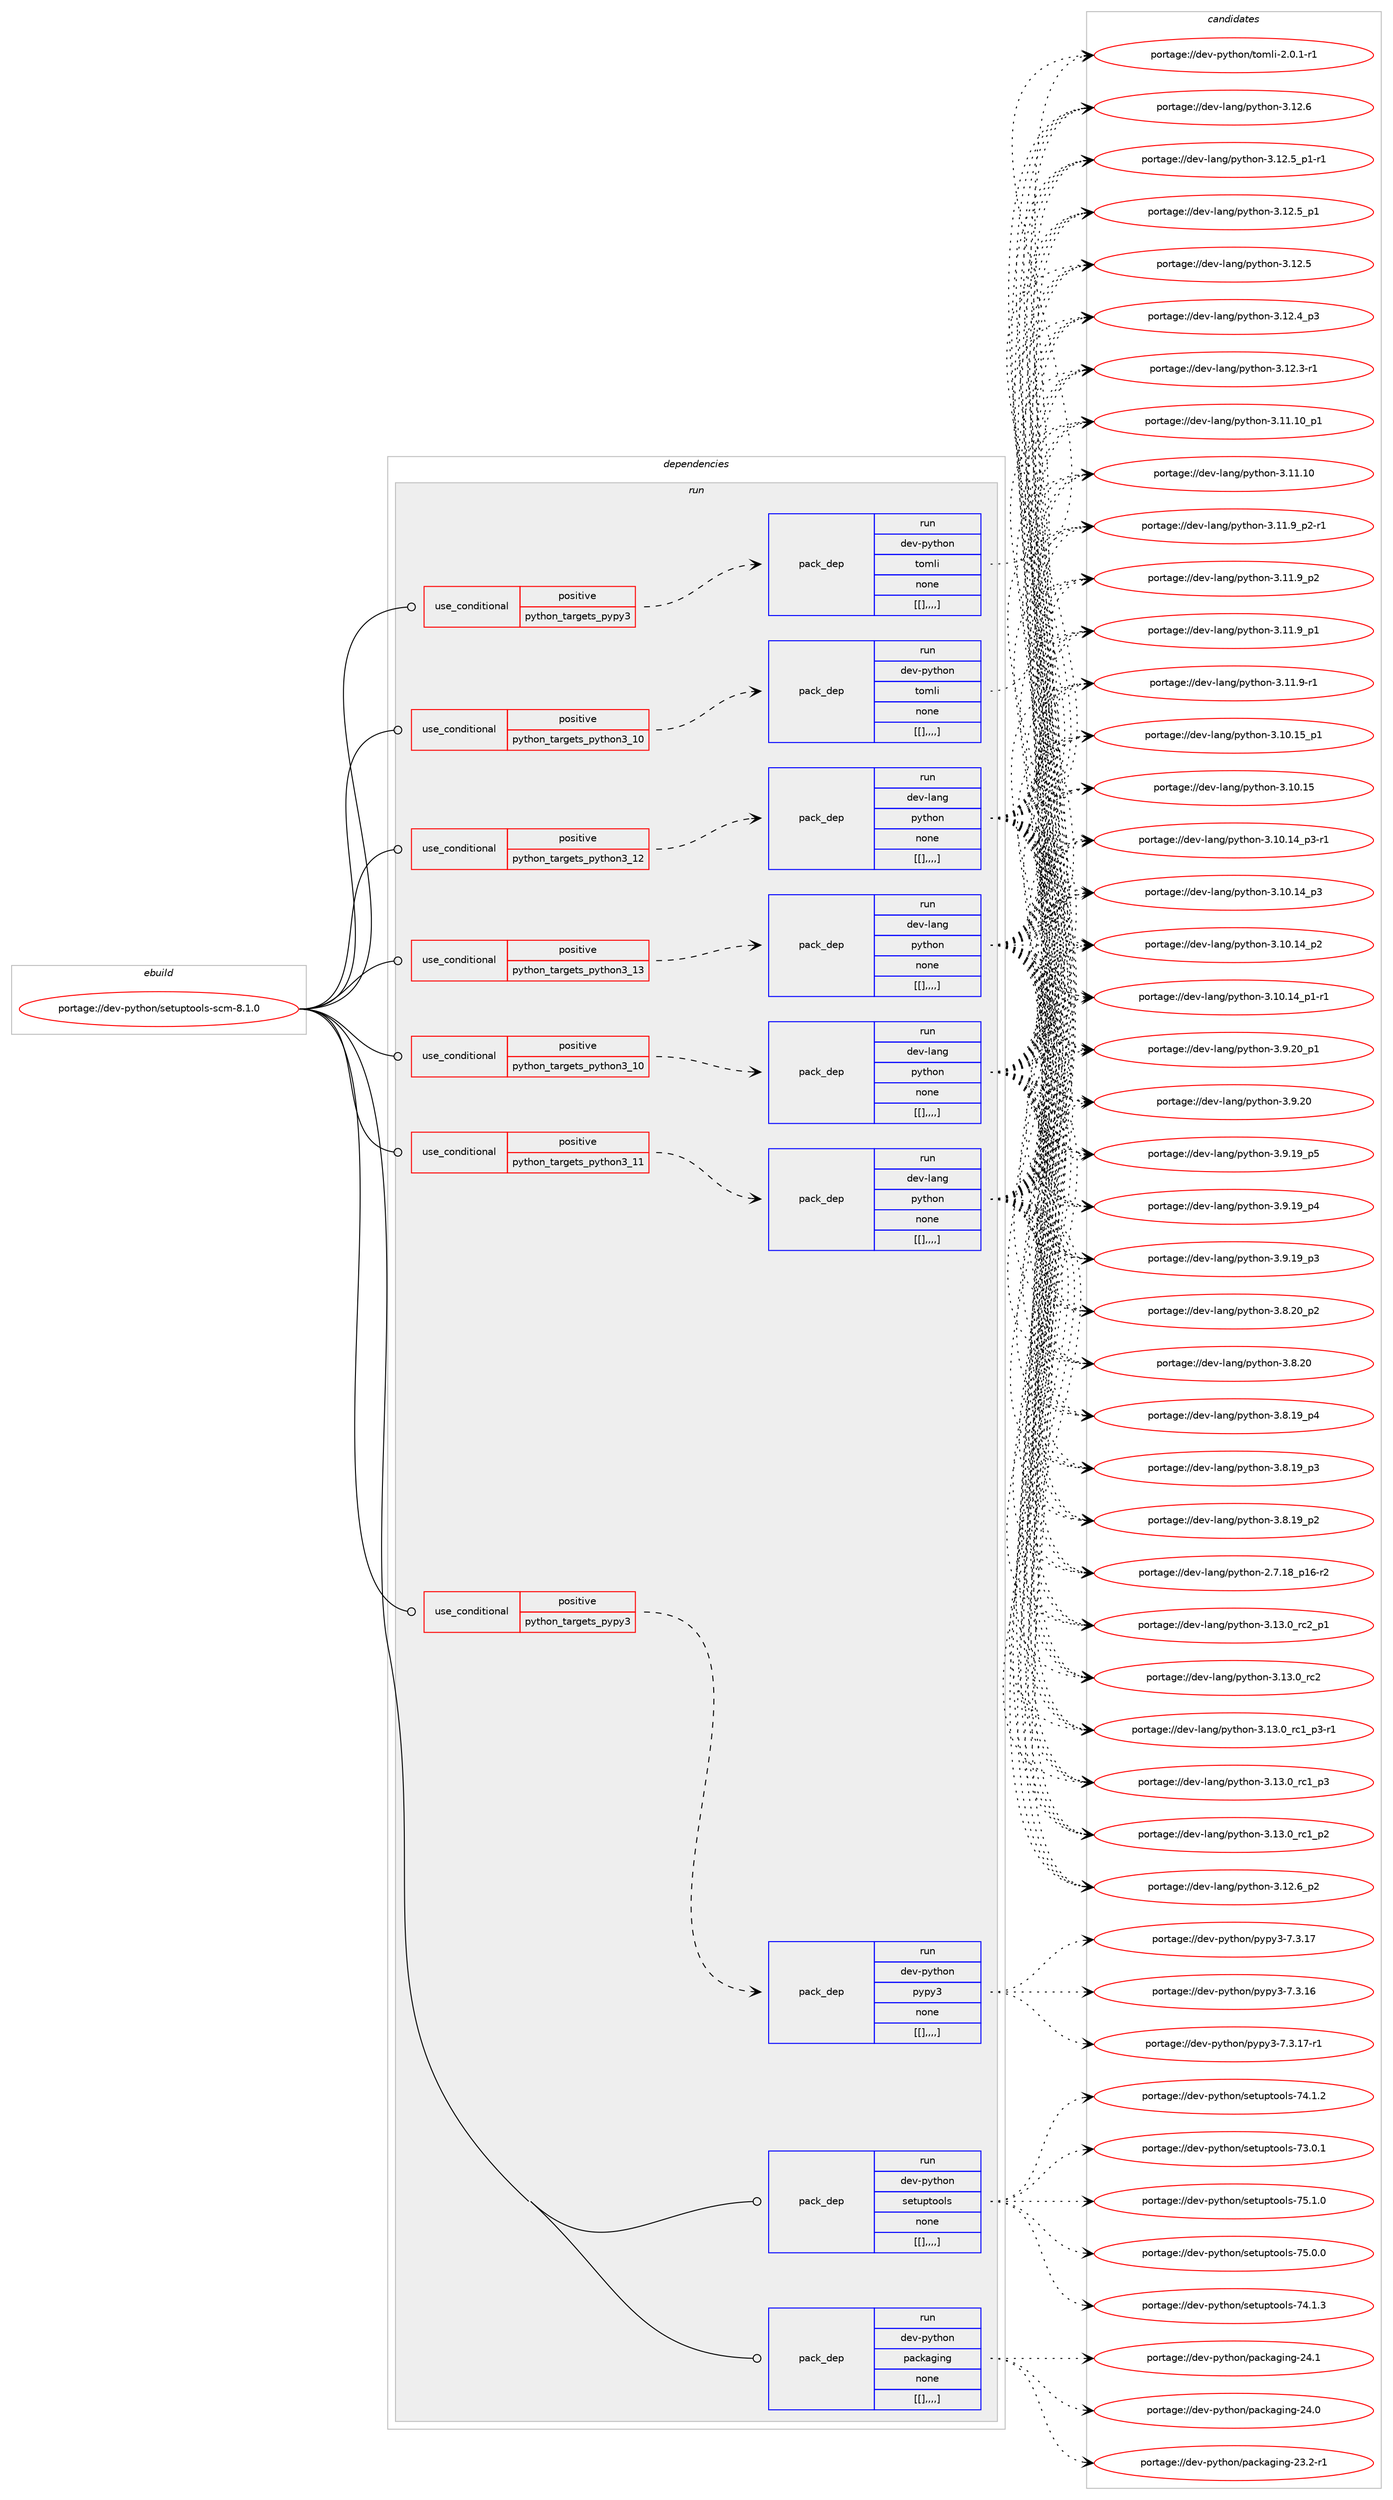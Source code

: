 digraph prolog {

# *************
# Graph options
# *************

newrank=true;
concentrate=true;
compound=true;
graph [rankdir=LR,fontname=Helvetica,fontsize=10,ranksep=1.5];#, ranksep=2.5, nodesep=0.2];
edge  [arrowhead=vee];
node  [fontname=Helvetica,fontsize=10];

# **********
# The ebuild
# **********

subgraph cluster_leftcol {
color=gray;
label=<<i>ebuild</i>>;
id [label="portage://dev-python/setuptools-scm-8.1.0", color=red, width=4, href="../dev-python/setuptools-scm-8.1.0.svg"];
}

# ****************
# The dependencies
# ****************

subgraph cluster_midcol {
color=gray;
label=<<i>dependencies</i>>;
subgraph cluster_compile {
fillcolor="#eeeeee";
style=filled;
label=<<i>compile</i>>;
}
subgraph cluster_compileandrun {
fillcolor="#eeeeee";
style=filled;
label=<<i>compile and run</i>>;
}
subgraph cluster_run {
fillcolor="#eeeeee";
style=filled;
label=<<i>run</i>>;
subgraph cond41170 {
dependency166349 [label=<<TABLE BORDER="0" CELLBORDER="1" CELLSPACING="0" CELLPADDING="4"><TR><TD ROWSPAN="3" CELLPADDING="10">use_conditional</TD></TR><TR><TD>positive</TD></TR><TR><TD>python_targets_pypy3</TD></TR></TABLE>>, shape=none, color=red];
subgraph pack123921 {
dependency166350 [label=<<TABLE BORDER="0" CELLBORDER="1" CELLSPACING="0" CELLPADDING="4" WIDTH="220"><TR><TD ROWSPAN="6" CELLPADDING="30">pack_dep</TD></TR><TR><TD WIDTH="110">run</TD></TR><TR><TD>dev-python</TD></TR><TR><TD>pypy3</TD></TR><TR><TD>none</TD></TR><TR><TD>[[],,,,]</TD></TR></TABLE>>, shape=none, color=blue];
}
dependency166349:e -> dependency166350:w [weight=20,style="dashed",arrowhead="vee"];
}
id:e -> dependency166349:w [weight=20,style="solid",arrowhead="odot"];
subgraph cond41171 {
dependency166351 [label=<<TABLE BORDER="0" CELLBORDER="1" CELLSPACING="0" CELLPADDING="4"><TR><TD ROWSPAN="3" CELLPADDING="10">use_conditional</TD></TR><TR><TD>positive</TD></TR><TR><TD>python_targets_pypy3</TD></TR></TABLE>>, shape=none, color=red];
subgraph pack123922 {
dependency166352 [label=<<TABLE BORDER="0" CELLBORDER="1" CELLSPACING="0" CELLPADDING="4" WIDTH="220"><TR><TD ROWSPAN="6" CELLPADDING="30">pack_dep</TD></TR><TR><TD WIDTH="110">run</TD></TR><TR><TD>dev-python</TD></TR><TR><TD>tomli</TD></TR><TR><TD>none</TD></TR><TR><TD>[[],,,,]</TD></TR></TABLE>>, shape=none, color=blue];
}
dependency166351:e -> dependency166352:w [weight=20,style="dashed",arrowhead="vee"];
}
id:e -> dependency166351:w [weight=20,style="solid",arrowhead="odot"];
subgraph cond41172 {
dependency166353 [label=<<TABLE BORDER="0" CELLBORDER="1" CELLSPACING="0" CELLPADDING="4"><TR><TD ROWSPAN="3" CELLPADDING="10">use_conditional</TD></TR><TR><TD>positive</TD></TR><TR><TD>python_targets_python3_10</TD></TR></TABLE>>, shape=none, color=red];
subgraph pack123923 {
dependency166354 [label=<<TABLE BORDER="0" CELLBORDER="1" CELLSPACING="0" CELLPADDING="4" WIDTH="220"><TR><TD ROWSPAN="6" CELLPADDING="30">pack_dep</TD></TR><TR><TD WIDTH="110">run</TD></TR><TR><TD>dev-lang</TD></TR><TR><TD>python</TD></TR><TR><TD>none</TD></TR><TR><TD>[[],,,,]</TD></TR></TABLE>>, shape=none, color=blue];
}
dependency166353:e -> dependency166354:w [weight=20,style="dashed",arrowhead="vee"];
}
id:e -> dependency166353:w [weight=20,style="solid",arrowhead="odot"];
subgraph cond41173 {
dependency166355 [label=<<TABLE BORDER="0" CELLBORDER="1" CELLSPACING="0" CELLPADDING="4"><TR><TD ROWSPAN="3" CELLPADDING="10">use_conditional</TD></TR><TR><TD>positive</TD></TR><TR><TD>python_targets_python3_10</TD></TR></TABLE>>, shape=none, color=red];
subgraph pack123924 {
dependency166356 [label=<<TABLE BORDER="0" CELLBORDER="1" CELLSPACING="0" CELLPADDING="4" WIDTH="220"><TR><TD ROWSPAN="6" CELLPADDING="30">pack_dep</TD></TR><TR><TD WIDTH="110">run</TD></TR><TR><TD>dev-python</TD></TR><TR><TD>tomli</TD></TR><TR><TD>none</TD></TR><TR><TD>[[],,,,]</TD></TR></TABLE>>, shape=none, color=blue];
}
dependency166355:e -> dependency166356:w [weight=20,style="dashed",arrowhead="vee"];
}
id:e -> dependency166355:w [weight=20,style="solid",arrowhead="odot"];
subgraph cond41174 {
dependency166357 [label=<<TABLE BORDER="0" CELLBORDER="1" CELLSPACING="0" CELLPADDING="4"><TR><TD ROWSPAN="3" CELLPADDING="10">use_conditional</TD></TR><TR><TD>positive</TD></TR><TR><TD>python_targets_python3_11</TD></TR></TABLE>>, shape=none, color=red];
subgraph pack123925 {
dependency166358 [label=<<TABLE BORDER="0" CELLBORDER="1" CELLSPACING="0" CELLPADDING="4" WIDTH="220"><TR><TD ROWSPAN="6" CELLPADDING="30">pack_dep</TD></TR><TR><TD WIDTH="110">run</TD></TR><TR><TD>dev-lang</TD></TR><TR><TD>python</TD></TR><TR><TD>none</TD></TR><TR><TD>[[],,,,]</TD></TR></TABLE>>, shape=none, color=blue];
}
dependency166357:e -> dependency166358:w [weight=20,style="dashed",arrowhead="vee"];
}
id:e -> dependency166357:w [weight=20,style="solid",arrowhead="odot"];
subgraph cond41175 {
dependency166359 [label=<<TABLE BORDER="0" CELLBORDER="1" CELLSPACING="0" CELLPADDING="4"><TR><TD ROWSPAN="3" CELLPADDING="10">use_conditional</TD></TR><TR><TD>positive</TD></TR><TR><TD>python_targets_python3_12</TD></TR></TABLE>>, shape=none, color=red];
subgraph pack123926 {
dependency166360 [label=<<TABLE BORDER="0" CELLBORDER="1" CELLSPACING="0" CELLPADDING="4" WIDTH="220"><TR><TD ROWSPAN="6" CELLPADDING="30">pack_dep</TD></TR><TR><TD WIDTH="110">run</TD></TR><TR><TD>dev-lang</TD></TR><TR><TD>python</TD></TR><TR><TD>none</TD></TR><TR><TD>[[],,,,]</TD></TR></TABLE>>, shape=none, color=blue];
}
dependency166359:e -> dependency166360:w [weight=20,style="dashed",arrowhead="vee"];
}
id:e -> dependency166359:w [weight=20,style="solid",arrowhead="odot"];
subgraph cond41176 {
dependency166361 [label=<<TABLE BORDER="0" CELLBORDER="1" CELLSPACING="0" CELLPADDING="4"><TR><TD ROWSPAN="3" CELLPADDING="10">use_conditional</TD></TR><TR><TD>positive</TD></TR><TR><TD>python_targets_python3_13</TD></TR></TABLE>>, shape=none, color=red];
subgraph pack123927 {
dependency166362 [label=<<TABLE BORDER="0" CELLBORDER="1" CELLSPACING="0" CELLPADDING="4" WIDTH="220"><TR><TD ROWSPAN="6" CELLPADDING="30">pack_dep</TD></TR><TR><TD WIDTH="110">run</TD></TR><TR><TD>dev-lang</TD></TR><TR><TD>python</TD></TR><TR><TD>none</TD></TR><TR><TD>[[],,,,]</TD></TR></TABLE>>, shape=none, color=blue];
}
dependency166361:e -> dependency166362:w [weight=20,style="dashed",arrowhead="vee"];
}
id:e -> dependency166361:w [weight=20,style="solid",arrowhead="odot"];
subgraph pack123928 {
dependency166363 [label=<<TABLE BORDER="0" CELLBORDER="1" CELLSPACING="0" CELLPADDING="4" WIDTH="220"><TR><TD ROWSPAN="6" CELLPADDING="30">pack_dep</TD></TR><TR><TD WIDTH="110">run</TD></TR><TR><TD>dev-python</TD></TR><TR><TD>packaging</TD></TR><TR><TD>none</TD></TR><TR><TD>[[],,,,]</TD></TR></TABLE>>, shape=none, color=blue];
}
id:e -> dependency166363:w [weight=20,style="solid",arrowhead="odot"];
subgraph pack123929 {
dependency166364 [label=<<TABLE BORDER="0" CELLBORDER="1" CELLSPACING="0" CELLPADDING="4" WIDTH="220"><TR><TD ROWSPAN="6" CELLPADDING="30">pack_dep</TD></TR><TR><TD WIDTH="110">run</TD></TR><TR><TD>dev-python</TD></TR><TR><TD>setuptools</TD></TR><TR><TD>none</TD></TR><TR><TD>[[],,,,]</TD></TR></TABLE>>, shape=none, color=blue];
}
id:e -> dependency166364:w [weight=20,style="solid",arrowhead="odot"];
}
}

# **************
# The candidates
# **************

subgraph cluster_choices {
rank=same;
color=gray;
label=<<i>candidates</i>>;

subgraph choice123921 {
color=black;
nodesep=1;
choice100101118451121211161041111104711212111212151455546514649554511449 [label="portage://dev-python/pypy3-7.3.17-r1", color=red, width=4,href="../dev-python/pypy3-7.3.17-r1.svg"];
choice10010111845112121116104111110471121211121215145554651464955 [label="portage://dev-python/pypy3-7.3.17", color=red, width=4,href="../dev-python/pypy3-7.3.17.svg"];
choice10010111845112121116104111110471121211121215145554651464954 [label="portage://dev-python/pypy3-7.3.16", color=red, width=4,href="../dev-python/pypy3-7.3.16.svg"];
dependency166350:e -> choice100101118451121211161041111104711212111212151455546514649554511449:w [style=dotted,weight="100"];
dependency166350:e -> choice10010111845112121116104111110471121211121215145554651464955:w [style=dotted,weight="100"];
dependency166350:e -> choice10010111845112121116104111110471121211121215145554651464954:w [style=dotted,weight="100"];
}
subgraph choice123922 {
color=black;
nodesep=1;
choice10010111845112121116104111110471161111091081054550464846494511449 [label="portage://dev-python/tomli-2.0.1-r1", color=red, width=4,href="../dev-python/tomli-2.0.1-r1.svg"];
dependency166352:e -> choice10010111845112121116104111110471161111091081054550464846494511449:w [style=dotted,weight="100"];
}
subgraph choice123923 {
color=black;
nodesep=1;
choice100101118451089711010347112121116104111110455146495146489511499509511249 [label="portage://dev-lang/python-3.13.0_rc2_p1", color=red, width=4,href="../dev-lang/python-3.13.0_rc2_p1.svg"];
choice10010111845108971101034711212111610411111045514649514648951149950 [label="portage://dev-lang/python-3.13.0_rc2", color=red, width=4,href="../dev-lang/python-3.13.0_rc2.svg"];
choice1001011184510897110103471121211161041111104551464951464895114994995112514511449 [label="portage://dev-lang/python-3.13.0_rc1_p3-r1", color=red, width=4,href="../dev-lang/python-3.13.0_rc1_p3-r1.svg"];
choice100101118451089711010347112121116104111110455146495146489511499499511251 [label="portage://dev-lang/python-3.13.0_rc1_p3", color=red, width=4,href="../dev-lang/python-3.13.0_rc1_p3.svg"];
choice100101118451089711010347112121116104111110455146495146489511499499511250 [label="portage://dev-lang/python-3.13.0_rc1_p2", color=red, width=4,href="../dev-lang/python-3.13.0_rc1_p2.svg"];
choice100101118451089711010347112121116104111110455146495046549511250 [label="portage://dev-lang/python-3.12.6_p2", color=red, width=4,href="../dev-lang/python-3.12.6_p2.svg"];
choice10010111845108971101034711212111610411111045514649504654 [label="portage://dev-lang/python-3.12.6", color=red, width=4,href="../dev-lang/python-3.12.6.svg"];
choice1001011184510897110103471121211161041111104551464950465395112494511449 [label="portage://dev-lang/python-3.12.5_p1-r1", color=red, width=4,href="../dev-lang/python-3.12.5_p1-r1.svg"];
choice100101118451089711010347112121116104111110455146495046539511249 [label="portage://dev-lang/python-3.12.5_p1", color=red, width=4,href="../dev-lang/python-3.12.5_p1.svg"];
choice10010111845108971101034711212111610411111045514649504653 [label="portage://dev-lang/python-3.12.5", color=red, width=4,href="../dev-lang/python-3.12.5.svg"];
choice100101118451089711010347112121116104111110455146495046529511251 [label="portage://dev-lang/python-3.12.4_p3", color=red, width=4,href="../dev-lang/python-3.12.4_p3.svg"];
choice100101118451089711010347112121116104111110455146495046514511449 [label="portage://dev-lang/python-3.12.3-r1", color=red, width=4,href="../dev-lang/python-3.12.3-r1.svg"];
choice10010111845108971101034711212111610411111045514649494649489511249 [label="portage://dev-lang/python-3.11.10_p1", color=red, width=4,href="../dev-lang/python-3.11.10_p1.svg"];
choice1001011184510897110103471121211161041111104551464949464948 [label="portage://dev-lang/python-3.11.10", color=red, width=4,href="../dev-lang/python-3.11.10.svg"];
choice1001011184510897110103471121211161041111104551464949465795112504511449 [label="portage://dev-lang/python-3.11.9_p2-r1", color=red, width=4,href="../dev-lang/python-3.11.9_p2-r1.svg"];
choice100101118451089711010347112121116104111110455146494946579511250 [label="portage://dev-lang/python-3.11.9_p2", color=red, width=4,href="../dev-lang/python-3.11.9_p2.svg"];
choice100101118451089711010347112121116104111110455146494946579511249 [label="portage://dev-lang/python-3.11.9_p1", color=red, width=4,href="../dev-lang/python-3.11.9_p1.svg"];
choice100101118451089711010347112121116104111110455146494946574511449 [label="portage://dev-lang/python-3.11.9-r1", color=red, width=4,href="../dev-lang/python-3.11.9-r1.svg"];
choice10010111845108971101034711212111610411111045514649484649539511249 [label="portage://dev-lang/python-3.10.15_p1", color=red, width=4,href="../dev-lang/python-3.10.15_p1.svg"];
choice1001011184510897110103471121211161041111104551464948464953 [label="portage://dev-lang/python-3.10.15", color=red, width=4,href="../dev-lang/python-3.10.15.svg"];
choice100101118451089711010347112121116104111110455146494846495295112514511449 [label="portage://dev-lang/python-3.10.14_p3-r1", color=red, width=4,href="../dev-lang/python-3.10.14_p3-r1.svg"];
choice10010111845108971101034711212111610411111045514649484649529511251 [label="portage://dev-lang/python-3.10.14_p3", color=red, width=4,href="../dev-lang/python-3.10.14_p3.svg"];
choice10010111845108971101034711212111610411111045514649484649529511250 [label="portage://dev-lang/python-3.10.14_p2", color=red, width=4,href="../dev-lang/python-3.10.14_p2.svg"];
choice100101118451089711010347112121116104111110455146494846495295112494511449 [label="portage://dev-lang/python-3.10.14_p1-r1", color=red, width=4,href="../dev-lang/python-3.10.14_p1-r1.svg"];
choice100101118451089711010347112121116104111110455146574650489511249 [label="portage://dev-lang/python-3.9.20_p1", color=red, width=4,href="../dev-lang/python-3.9.20_p1.svg"];
choice10010111845108971101034711212111610411111045514657465048 [label="portage://dev-lang/python-3.9.20", color=red, width=4,href="../dev-lang/python-3.9.20.svg"];
choice100101118451089711010347112121116104111110455146574649579511253 [label="portage://dev-lang/python-3.9.19_p5", color=red, width=4,href="../dev-lang/python-3.9.19_p5.svg"];
choice100101118451089711010347112121116104111110455146574649579511252 [label="portage://dev-lang/python-3.9.19_p4", color=red, width=4,href="../dev-lang/python-3.9.19_p4.svg"];
choice100101118451089711010347112121116104111110455146574649579511251 [label="portage://dev-lang/python-3.9.19_p3", color=red, width=4,href="../dev-lang/python-3.9.19_p3.svg"];
choice100101118451089711010347112121116104111110455146564650489511250 [label="portage://dev-lang/python-3.8.20_p2", color=red, width=4,href="../dev-lang/python-3.8.20_p2.svg"];
choice10010111845108971101034711212111610411111045514656465048 [label="portage://dev-lang/python-3.8.20", color=red, width=4,href="../dev-lang/python-3.8.20.svg"];
choice100101118451089711010347112121116104111110455146564649579511252 [label="portage://dev-lang/python-3.8.19_p4", color=red, width=4,href="../dev-lang/python-3.8.19_p4.svg"];
choice100101118451089711010347112121116104111110455146564649579511251 [label="portage://dev-lang/python-3.8.19_p3", color=red, width=4,href="../dev-lang/python-3.8.19_p3.svg"];
choice100101118451089711010347112121116104111110455146564649579511250 [label="portage://dev-lang/python-3.8.19_p2", color=red, width=4,href="../dev-lang/python-3.8.19_p2.svg"];
choice100101118451089711010347112121116104111110455046554649569511249544511450 [label="portage://dev-lang/python-2.7.18_p16-r2", color=red, width=4,href="../dev-lang/python-2.7.18_p16-r2.svg"];
dependency166354:e -> choice100101118451089711010347112121116104111110455146495146489511499509511249:w [style=dotted,weight="100"];
dependency166354:e -> choice10010111845108971101034711212111610411111045514649514648951149950:w [style=dotted,weight="100"];
dependency166354:e -> choice1001011184510897110103471121211161041111104551464951464895114994995112514511449:w [style=dotted,weight="100"];
dependency166354:e -> choice100101118451089711010347112121116104111110455146495146489511499499511251:w [style=dotted,weight="100"];
dependency166354:e -> choice100101118451089711010347112121116104111110455146495146489511499499511250:w [style=dotted,weight="100"];
dependency166354:e -> choice100101118451089711010347112121116104111110455146495046549511250:w [style=dotted,weight="100"];
dependency166354:e -> choice10010111845108971101034711212111610411111045514649504654:w [style=dotted,weight="100"];
dependency166354:e -> choice1001011184510897110103471121211161041111104551464950465395112494511449:w [style=dotted,weight="100"];
dependency166354:e -> choice100101118451089711010347112121116104111110455146495046539511249:w [style=dotted,weight="100"];
dependency166354:e -> choice10010111845108971101034711212111610411111045514649504653:w [style=dotted,weight="100"];
dependency166354:e -> choice100101118451089711010347112121116104111110455146495046529511251:w [style=dotted,weight="100"];
dependency166354:e -> choice100101118451089711010347112121116104111110455146495046514511449:w [style=dotted,weight="100"];
dependency166354:e -> choice10010111845108971101034711212111610411111045514649494649489511249:w [style=dotted,weight="100"];
dependency166354:e -> choice1001011184510897110103471121211161041111104551464949464948:w [style=dotted,weight="100"];
dependency166354:e -> choice1001011184510897110103471121211161041111104551464949465795112504511449:w [style=dotted,weight="100"];
dependency166354:e -> choice100101118451089711010347112121116104111110455146494946579511250:w [style=dotted,weight="100"];
dependency166354:e -> choice100101118451089711010347112121116104111110455146494946579511249:w [style=dotted,weight="100"];
dependency166354:e -> choice100101118451089711010347112121116104111110455146494946574511449:w [style=dotted,weight="100"];
dependency166354:e -> choice10010111845108971101034711212111610411111045514649484649539511249:w [style=dotted,weight="100"];
dependency166354:e -> choice1001011184510897110103471121211161041111104551464948464953:w [style=dotted,weight="100"];
dependency166354:e -> choice100101118451089711010347112121116104111110455146494846495295112514511449:w [style=dotted,weight="100"];
dependency166354:e -> choice10010111845108971101034711212111610411111045514649484649529511251:w [style=dotted,weight="100"];
dependency166354:e -> choice10010111845108971101034711212111610411111045514649484649529511250:w [style=dotted,weight="100"];
dependency166354:e -> choice100101118451089711010347112121116104111110455146494846495295112494511449:w [style=dotted,weight="100"];
dependency166354:e -> choice100101118451089711010347112121116104111110455146574650489511249:w [style=dotted,weight="100"];
dependency166354:e -> choice10010111845108971101034711212111610411111045514657465048:w [style=dotted,weight="100"];
dependency166354:e -> choice100101118451089711010347112121116104111110455146574649579511253:w [style=dotted,weight="100"];
dependency166354:e -> choice100101118451089711010347112121116104111110455146574649579511252:w [style=dotted,weight="100"];
dependency166354:e -> choice100101118451089711010347112121116104111110455146574649579511251:w [style=dotted,weight="100"];
dependency166354:e -> choice100101118451089711010347112121116104111110455146564650489511250:w [style=dotted,weight="100"];
dependency166354:e -> choice10010111845108971101034711212111610411111045514656465048:w [style=dotted,weight="100"];
dependency166354:e -> choice100101118451089711010347112121116104111110455146564649579511252:w [style=dotted,weight="100"];
dependency166354:e -> choice100101118451089711010347112121116104111110455146564649579511251:w [style=dotted,weight="100"];
dependency166354:e -> choice100101118451089711010347112121116104111110455146564649579511250:w [style=dotted,weight="100"];
dependency166354:e -> choice100101118451089711010347112121116104111110455046554649569511249544511450:w [style=dotted,weight="100"];
}
subgraph choice123924 {
color=black;
nodesep=1;
choice10010111845112121116104111110471161111091081054550464846494511449 [label="portage://dev-python/tomli-2.0.1-r1", color=red, width=4,href="../dev-python/tomli-2.0.1-r1.svg"];
dependency166356:e -> choice10010111845112121116104111110471161111091081054550464846494511449:w [style=dotted,weight="100"];
}
subgraph choice123925 {
color=black;
nodesep=1;
choice100101118451089711010347112121116104111110455146495146489511499509511249 [label="portage://dev-lang/python-3.13.0_rc2_p1", color=red, width=4,href="../dev-lang/python-3.13.0_rc2_p1.svg"];
choice10010111845108971101034711212111610411111045514649514648951149950 [label="portage://dev-lang/python-3.13.0_rc2", color=red, width=4,href="../dev-lang/python-3.13.0_rc2.svg"];
choice1001011184510897110103471121211161041111104551464951464895114994995112514511449 [label="portage://dev-lang/python-3.13.0_rc1_p3-r1", color=red, width=4,href="../dev-lang/python-3.13.0_rc1_p3-r1.svg"];
choice100101118451089711010347112121116104111110455146495146489511499499511251 [label="portage://dev-lang/python-3.13.0_rc1_p3", color=red, width=4,href="../dev-lang/python-3.13.0_rc1_p3.svg"];
choice100101118451089711010347112121116104111110455146495146489511499499511250 [label="portage://dev-lang/python-3.13.0_rc1_p2", color=red, width=4,href="../dev-lang/python-3.13.0_rc1_p2.svg"];
choice100101118451089711010347112121116104111110455146495046549511250 [label="portage://dev-lang/python-3.12.6_p2", color=red, width=4,href="../dev-lang/python-3.12.6_p2.svg"];
choice10010111845108971101034711212111610411111045514649504654 [label="portage://dev-lang/python-3.12.6", color=red, width=4,href="../dev-lang/python-3.12.6.svg"];
choice1001011184510897110103471121211161041111104551464950465395112494511449 [label="portage://dev-lang/python-3.12.5_p1-r1", color=red, width=4,href="../dev-lang/python-3.12.5_p1-r1.svg"];
choice100101118451089711010347112121116104111110455146495046539511249 [label="portage://dev-lang/python-3.12.5_p1", color=red, width=4,href="../dev-lang/python-3.12.5_p1.svg"];
choice10010111845108971101034711212111610411111045514649504653 [label="portage://dev-lang/python-3.12.5", color=red, width=4,href="../dev-lang/python-3.12.5.svg"];
choice100101118451089711010347112121116104111110455146495046529511251 [label="portage://dev-lang/python-3.12.4_p3", color=red, width=4,href="../dev-lang/python-3.12.4_p3.svg"];
choice100101118451089711010347112121116104111110455146495046514511449 [label="portage://dev-lang/python-3.12.3-r1", color=red, width=4,href="../dev-lang/python-3.12.3-r1.svg"];
choice10010111845108971101034711212111610411111045514649494649489511249 [label="portage://dev-lang/python-3.11.10_p1", color=red, width=4,href="../dev-lang/python-3.11.10_p1.svg"];
choice1001011184510897110103471121211161041111104551464949464948 [label="portage://dev-lang/python-3.11.10", color=red, width=4,href="../dev-lang/python-3.11.10.svg"];
choice1001011184510897110103471121211161041111104551464949465795112504511449 [label="portage://dev-lang/python-3.11.9_p2-r1", color=red, width=4,href="../dev-lang/python-3.11.9_p2-r1.svg"];
choice100101118451089711010347112121116104111110455146494946579511250 [label="portage://dev-lang/python-3.11.9_p2", color=red, width=4,href="../dev-lang/python-3.11.9_p2.svg"];
choice100101118451089711010347112121116104111110455146494946579511249 [label="portage://dev-lang/python-3.11.9_p1", color=red, width=4,href="../dev-lang/python-3.11.9_p1.svg"];
choice100101118451089711010347112121116104111110455146494946574511449 [label="portage://dev-lang/python-3.11.9-r1", color=red, width=4,href="../dev-lang/python-3.11.9-r1.svg"];
choice10010111845108971101034711212111610411111045514649484649539511249 [label="portage://dev-lang/python-3.10.15_p1", color=red, width=4,href="../dev-lang/python-3.10.15_p1.svg"];
choice1001011184510897110103471121211161041111104551464948464953 [label="portage://dev-lang/python-3.10.15", color=red, width=4,href="../dev-lang/python-3.10.15.svg"];
choice100101118451089711010347112121116104111110455146494846495295112514511449 [label="portage://dev-lang/python-3.10.14_p3-r1", color=red, width=4,href="../dev-lang/python-3.10.14_p3-r1.svg"];
choice10010111845108971101034711212111610411111045514649484649529511251 [label="portage://dev-lang/python-3.10.14_p3", color=red, width=4,href="../dev-lang/python-3.10.14_p3.svg"];
choice10010111845108971101034711212111610411111045514649484649529511250 [label="portage://dev-lang/python-3.10.14_p2", color=red, width=4,href="../dev-lang/python-3.10.14_p2.svg"];
choice100101118451089711010347112121116104111110455146494846495295112494511449 [label="portage://dev-lang/python-3.10.14_p1-r1", color=red, width=4,href="../dev-lang/python-3.10.14_p1-r1.svg"];
choice100101118451089711010347112121116104111110455146574650489511249 [label="portage://dev-lang/python-3.9.20_p1", color=red, width=4,href="../dev-lang/python-3.9.20_p1.svg"];
choice10010111845108971101034711212111610411111045514657465048 [label="portage://dev-lang/python-3.9.20", color=red, width=4,href="../dev-lang/python-3.9.20.svg"];
choice100101118451089711010347112121116104111110455146574649579511253 [label="portage://dev-lang/python-3.9.19_p5", color=red, width=4,href="../dev-lang/python-3.9.19_p5.svg"];
choice100101118451089711010347112121116104111110455146574649579511252 [label="portage://dev-lang/python-3.9.19_p4", color=red, width=4,href="../dev-lang/python-3.9.19_p4.svg"];
choice100101118451089711010347112121116104111110455146574649579511251 [label="portage://dev-lang/python-3.9.19_p3", color=red, width=4,href="../dev-lang/python-3.9.19_p3.svg"];
choice100101118451089711010347112121116104111110455146564650489511250 [label="portage://dev-lang/python-3.8.20_p2", color=red, width=4,href="../dev-lang/python-3.8.20_p2.svg"];
choice10010111845108971101034711212111610411111045514656465048 [label="portage://dev-lang/python-3.8.20", color=red, width=4,href="../dev-lang/python-3.8.20.svg"];
choice100101118451089711010347112121116104111110455146564649579511252 [label="portage://dev-lang/python-3.8.19_p4", color=red, width=4,href="../dev-lang/python-3.8.19_p4.svg"];
choice100101118451089711010347112121116104111110455146564649579511251 [label="portage://dev-lang/python-3.8.19_p3", color=red, width=4,href="../dev-lang/python-3.8.19_p3.svg"];
choice100101118451089711010347112121116104111110455146564649579511250 [label="portage://dev-lang/python-3.8.19_p2", color=red, width=4,href="../dev-lang/python-3.8.19_p2.svg"];
choice100101118451089711010347112121116104111110455046554649569511249544511450 [label="portage://dev-lang/python-2.7.18_p16-r2", color=red, width=4,href="../dev-lang/python-2.7.18_p16-r2.svg"];
dependency166358:e -> choice100101118451089711010347112121116104111110455146495146489511499509511249:w [style=dotted,weight="100"];
dependency166358:e -> choice10010111845108971101034711212111610411111045514649514648951149950:w [style=dotted,weight="100"];
dependency166358:e -> choice1001011184510897110103471121211161041111104551464951464895114994995112514511449:w [style=dotted,weight="100"];
dependency166358:e -> choice100101118451089711010347112121116104111110455146495146489511499499511251:w [style=dotted,weight="100"];
dependency166358:e -> choice100101118451089711010347112121116104111110455146495146489511499499511250:w [style=dotted,weight="100"];
dependency166358:e -> choice100101118451089711010347112121116104111110455146495046549511250:w [style=dotted,weight="100"];
dependency166358:e -> choice10010111845108971101034711212111610411111045514649504654:w [style=dotted,weight="100"];
dependency166358:e -> choice1001011184510897110103471121211161041111104551464950465395112494511449:w [style=dotted,weight="100"];
dependency166358:e -> choice100101118451089711010347112121116104111110455146495046539511249:w [style=dotted,weight="100"];
dependency166358:e -> choice10010111845108971101034711212111610411111045514649504653:w [style=dotted,weight="100"];
dependency166358:e -> choice100101118451089711010347112121116104111110455146495046529511251:w [style=dotted,weight="100"];
dependency166358:e -> choice100101118451089711010347112121116104111110455146495046514511449:w [style=dotted,weight="100"];
dependency166358:e -> choice10010111845108971101034711212111610411111045514649494649489511249:w [style=dotted,weight="100"];
dependency166358:e -> choice1001011184510897110103471121211161041111104551464949464948:w [style=dotted,weight="100"];
dependency166358:e -> choice1001011184510897110103471121211161041111104551464949465795112504511449:w [style=dotted,weight="100"];
dependency166358:e -> choice100101118451089711010347112121116104111110455146494946579511250:w [style=dotted,weight="100"];
dependency166358:e -> choice100101118451089711010347112121116104111110455146494946579511249:w [style=dotted,weight="100"];
dependency166358:e -> choice100101118451089711010347112121116104111110455146494946574511449:w [style=dotted,weight="100"];
dependency166358:e -> choice10010111845108971101034711212111610411111045514649484649539511249:w [style=dotted,weight="100"];
dependency166358:e -> choice1001011184510897110103471121211161041111104551464948464953:w [style=dotted,weight="100"];
dependency166358:e -> choice100101118451089711010347112121116104111110455146494846495295112514511449:w [style=dotted,weight="100"];
dependency166358:e -> choice10010111845108971101034711212111610411111045514649484649529511251:w [style=dotted,weight="100"];
dependency166358:e -> choice10010111845108971101034711212111610411111045514649484649529511250:w [style=dotted,weight="100"];
dependency166358:e -> choice100101118451089711010347112121116104111110455146494846495295112494511449:w [style=dotted,weight="100"];
dependency166358:e -> choice100101118451089711010347112121116104111110455146574650489511249:w [style=dotted,weight="100"];
dependency166358:e -> choice10010111845108971101034711212111610411111045514657465048:w [style=dotted,weight="100"];
dependency166358:e -> choice100101118451089711010347112121116104111110455146574649579511253:w [style=dotted,weight="100"];
dependency166358:e -> choice100101118451089711010347112121116104111110455146574649579511252:w [style=dotted,weight="100"];
dependency166358:e -> choice100101118451089711010347112121116104111110455146574649579511251:w [style=dotted,weight="100"];
dependency166358:e -> choice100101118451089711010347112121116104111110455146564650489511250:w [style=dotted,weight="100"];
dependency166358:e -> choice10010111845108971101034711212111610411111045514656465048:w [style=dotted,weight="100"];
dependency166358:e -> choice100101118451089711010347112121116104111110455146564649579511252:w [style=dotted,weight="100"];
dependency166358:e -> choice100101118451089711010347112121116104111110455146564649579511251:w [style=dotted,weight="100"];
dependency166358:e -> choice100101118451089711010347112121116104111110455146564649579511250:w [style=dotted,weight="100"];
dependency166358:e -> choice100101118451089711010347112121116104111110455046554649569511249544511450:w [style=dotted,weight="100"];
}
subgraph choice123926 {
color=black;
nodesep=1;
choice100101118451089711010347112121116104111110455146495146489511499509511249 [label="portage://dev-lang/python-3.13.0_rc2_p1", color=red, width=4,href="../dev-lang/python-3.13.0_rc2_p1.svg"];
choice10010111845108971101034711212111610411111045514649514648951149950 [label="portage://dev-lang/python-3.13.0_rc2", color=red, width=4,href="../dev-lang/python-3.13.0_rc2.svg"];
choice1001011184510897110103471121211161041111104551464951464895114994995112514511449 [label="portage://dev-lang/python-3.13.0_rc1_p3-r1", color=red, width=4,href="../dev-lang/python-3.13.0_rc1_p3-r1.svg"];
choice100101118451089711010347112121116104111110455146495146489511499499511251 [label="portage://dev-lang/python-3.13.0_rc1_p3", color=red, width=4,href="../dev-lang/python-3.13.0_rc1_p3.svg"];
choice100101118451089711010347112121116104111110455146495146489511499499511250 [label="portage://dev-lang/python-3.13.0_rc1_p2", color=red, width=4,href="../dev-lang/python-3.13.0_rc1_p2.svg"];
choice100101118451089711010347112121116104111110455146495046549511250 [label="portage://dev-lang/python-3.12.6_p2", color=red, width=4,href="../dev-lang/python-3.12.6_p2.svg"];
choice10010111845108971101034711212111610411111045514649504654 [label="portage://dev-lang/python-3.12.6", color=red, width=4,href="../dev-lang/python-3.12.6.svg"];
choice1001011184510897110103471121211161041111104551464950465395112494511449 [label="portage://dev-lang/python-3.12.5_p1-r1", color=red, width=4,href="../dev-lang/python-3.12.5_p1-r1.svg"];
choice100101118451089711010347112121116104111110455146495046539511249 [label="portage://dev-lang/python-3.12.5_p1", color=red, width=4,href="../dev-lang/python-3.12.5_p1.svg"];
choice10010111845108971101034711212111610411111045514649504653 [label="portage://dev-lang/python-3.12.5", color=red, width=4,href="../dev-lang/python-3.12.5.svg"];
choice100101118451089711010347112121116104111110455146495046529511251 [label="portage://dev-lang/python-3.12.4_p3", color=red, width=4,href="../dev-lang/python-3.12.4_p3.svg"];
choice100101118451089711010347112121116104111110455146495046514511449 [label="portage://dev-lang/python-3.12.3-r1", color=red, width=4,href="../dev-lang/python-3.12.3-r1.svg"];
choice10010111845108971101034711212111610411111045514649494649489511249 [label="portage://dev-lang/python-3.11.10_p1", color=red, width=4,href="../dev-lang/python-3.11.10_p1.svg"];
choice1001011184510897110103471121211161041111104551464949464948 [label="portage://dev-lang/python-3.11.10", color=red, width=4,href="../dev-lang/python-3.11.10.svg"];
choice1001011184510897110103471121211161041111104551464949465795112504511449 [label="portage://dev-lang/python-3.11.9_p2-r1", color=red, width=4,href="../dev-lang/python-3.11.9_p2-r1.svg"];
choice100101118451089711010347112121116104111110455146494946579511250 [label="portage://dev-lang/python-3.11.9_p2", color=red, width=4,href="../dev-lang/python-3.11.9_p2.svg"];
choice100101118451089711010347112121116104111110455146494946579511249 [label="portage://dev-lang/python-3.11.9_p1", color=red, width=4,href="../dev-lang/python-3.11.9_p1.svg"];
choice100101118451089711010347112121116104111110455146494946574511449 [label="portage://dev-lang/python-3.11.9-r1", color=red, width=4,href="../dev-lang/python-3.11.9-r1.svg"];
choice10010111845108971101034711212111610411111045514649484649539511249 [label="portage://dev-lang/python-3.10.15_p1", color=red, width=4,href="../dev-lang/python-3.10.15_p1.svg"];
choice1001011184510897110103471121211161041111104551464948464953 [label="portage://dev-lang/python-3.10.15", color=red, width=4,href="../dev-lang/python-3.10.15.svg"];
choice100101118451089711010347112121116104111110455146494846495295112514511449 [label="portage://dev-lang/python-3.10.14_p3-r1", color=red, width=4,href="../dev-lang/python-3.10.14_p3-r1.svg"];
choice10010111845108971101034711212111610411111045514649484649529511251 [label="portage://dev-lang/python-3.10.14_p3", color=red, width=4,href="../dev-lang/python-3.10.14_p3.svg"];
choice10010111845108971101034711212111610411111045514649484649529511250 [label="portage://dev-lang/python-3.10.14_p2", color=red, width=4,href="../dev-lang/python-3.10.14_p2.svg"];
choice100101118451089711010347112121116104111110455146494846495295112494511449 [label="portage://dev-lang/python-3.10.14_p1-r1", color=red, width=4,href="../dev-lang/python-3.10.14_p1-r1.svg"];
choice100101118451089711010347112121116104111110455146574650489511249 [label="portage://dev-lang/python-3.9.20_p1", color=red, width=4,href="../dev-lang/python-3.9.20_p1.svg"];
choice10010111845108971101034711212111610411111045514657465048 [label="portage://dev-lang/python-3.9.20", color=red, width=4,href="../dev-lang/python-3.9.20.svg"];
choice100101118451089711010347112121116104111110455146574649579511253 [label="portage://dev-lang/python-3.9.19_p5", color=red, width=4,href="../dev-lang/python-3.9.19_p5.svg"];
choice100101118451089711010347112121116104111110455146574649579511252 [label="portage://dev-lang/python-3.9.19_p4", color=red, width=4,href="../dev-lang/python-3.9.19_p4.svg"];
choice100101118451089711010347112121116104111110455146574649579511251 [label="portage://dev-lang/python-3.9.19_p3", color=red, width=4,href="../dev-lang/python-3.9.19_p3.svg"];
choice100101118451089711010347112121116104111110455146564650489511250 [label="portage://dev-lang/python-3.8.20_p2", color=red, width=4,href="../dev-lang/python-3.8.20_p2.svg"];
choice10010111845108971101034711212111610411111045514656465048 [label="portage://dev-lang/python-3.8.20", color=red, width=4,href="../dev-lang/python-3.8.20.svg"];
choice100101118451089711010347112121116104111110455146564649579511252 [label="portage://dev-lang/python-3.8.19_p4", color=red, width=4,href="../dev-lang/python-3.8.19_p4.svg"];
choice100101118451089711010347112121116104111110455146564649579511251 [label="portage://dev-lang/python-3.8.19_p3", color=red, width=4,href="../dev-lang/python-3.8.19_p3.svg"];
choice100101118451089711010347112121116104111110455146564649579511250 [label="portage://dev-lang/python-3.8.19_p2", color=red, width=4,href="../dev-lang/python-3.8.19_p2.svg"];
choice100101118451089711010347112121116104111110455046554649569511249544511450 [label="portage://dev-lang/python-2.7.18_p16-r2", color=red, width=4,href="../dev-lang/python-2.7.18_p16-r2.svg"];
dependency166360:e -> choice100101118451089711010347112121116104111110455146495146489511499509511249:w [style=dotted,weight="100"];
dependency166360:e -> choice10010111845108971101034711212111610411111045514649514648951149950:w [style=dotted,weight="100"];
dependency166360:e -> choice1001011184510897110103471121211161041111104551464951464895114994995112514511449:w [style=dotted,weight="100"];
dependency166360:e -> choice100101118451089711010347112121116104111110455146495146489511499499511251:w [style=dotted,weight="100"];
dependency166360:e -> choice100101118451089711010347112121116104111110455146495146489511499499511250:w [style=dotted,weight="100"];
dependency166360:e -> choice100101118451089711010347112121116104111110455146495046549511250:w [style=dotted,weight="100"];
dependency166360:e -> choice10010111845108971101034711212111610411111045514649504654:w [style=dotted,weight="100"];
dependency166360:e -> choice1001011184510897110103471121211161041111104551464950465395112494511449:w [style=dotted,weight="100"];
dependency166360:e -> choice100101118451089711010347112121116104111110455146495046539511249:w [style=dotted,weight="100"];
dependency166360:e -> choice10010111845108971101034711212111610411111045514649504653:w [style=dotted,weight="100"];
dependency166360:e -> choice100101118451089711010347112121116104111110455146495046529511251:w [style=dotted,weight="100"];
dependency166360:e -> choice100101118451089711010347112121116104111110455146495046514511449:w [style=dotted,weight="100"];
dependency166360:e -> choice10010111845108971101034711212111610411111045514649494649489511249:w [style=dotted,weight="100"];
dependency166360:e -> choice1001011184510897110103471121211161041111104551464949464948:w [style=dotted,weight="100"];
dependency166360:e -> choice1001011184510897110103471121211161041111104551464949465795112504511449:w [style=dotted,weight="100"];
dependency166360:e -> choice100101118451089711010347112121116104111110455146494946579511250:w [style=dotted,weight="100"];
dependency166360:e -> choice100101118451089711010347112121116104111110455146494946579511249:w [style=dotted,weight="100"];
dependency166360:e -> choice100101118451089711010347112121116104111110455146494946574511449:w [style=dotted,weight="100"];
dependency166360:e -> choice10010111845108971101034711212111610411111045514649484649539511249:w [style=dotted,weight="100"];
dependency166360:e -> choice1001011184510897110103471121211161041111104551464948464953:w [style=dotted,weight="100"];
dependency166360:e -> choice100101118451089711010347112121116104111110455146494846495295112514511449:w [style=dotted,weight="100"];
dependency166360:e -> choice10010111845108971101034711212111610411111045514649484649529511251:w [style=dotted,weight="100"];
dependency166360:e -> choice10010111845108971101034711212111610411111045514649484649529511250:w [style=dotted,weight="100"];
dependency166360:e -> choice100101118451089711010347112121116104111110455146494846495295112494511449:w [style=dotted,weight="100"];
dependency166360:e -> choice100101118451089711010347112121116104111110455146574650489511249:w [style=dotted,weight="100"];
dependency166360:e -> choice10010111845108971101034711212111610411111045514657465048:w [style=dotted,weight="100"];
dependency166360:e -> choice100101118451089711010347112121116104111110455146574649579511253:w [style=dotted,weight="100"];
dependency166360:e -> choice100101118451089711010347112121116104111110455146574649579511252:w [style=dotted,weight="100"];
dependency166360:e -> choice100101118451089711010347112121116104111110455146574649579511251:w [style=dotted,weight="100"];
dependency166360:e -> choice100101118451089711010347112121116104111110455146564650489511250:w [style=dotted,weight="100"];
dependency166360:e -> choice10010111845108971101034711212111610411111045514656465048:w [style=dotted,weight="100"];
dependency166360:e -> choice100101118451089711010347112121116104111110455146564649579511252:w [style=dotted,weight="100"];
dependency166360:e -> choice100101118451089711010347112121116104111110455146564649579511251:w [style=dotted,weight="100"];
dependency166360:e -> choice100101118451089711010347112121116104111110455146564649579511250:w [style=dotted,weight="100"];
dependency166360:e -> choice100101118451089711010347112121116104111110455046554649569511249544511450:w [style=dotted,weight="100"];
}
subgraph choice123927 {
color=black;
nodesep=1;
choice100101118451089711010347112121116104111110455146495146489511499509511249 [label="portage://dev-lang/python-3.13.0_rc2_p1", color=red, width=4,href="../dev-lang/python-3.13.0_rc2_p1.svg"];
choice10010111845108971101034711212111610411111045514649514648951149950 [label="portage://dev-lang/python-3.13.0_rc2", color=red, width=4,href="../dev-lang/python-3.13.0_rc2.svg"];
choice1001011184510897110103471121211161041111104551464951464895114994995112514511449 [label="portage://dev-lang/python-3.13.0_rc1_p3-r1", color=red, width=4,href="../dev-lang/python-3.13.0_rc1_p3-r1.svg"];
choice100101118451089711010347112121116104111110455146495146489511499499511251 [label="portage://dev-lang/python-3.13.0_rc1_p3", color=red, width=4,href="../dev-lang/python-3.13.0_rc1_p3.svg"];
choice100101118451089711010347112121116104111110455146495146489511499499511250 [label="portage://dev-lang/python-3.13.0_rc1_p2", color=red, width=4,href="../dev-lang/python-3.13.0_rc1_p2.svg"];
choice100101118451089711010347112121116104111110455146495046549511250 [label="portage://dev-lang/python-3.12.6_p2", color=red, width=4,href="../dev-lang/python-3.12.6_p2.svg"];
choice10010111845108971101034711212111610411111045514649504654 [label="portage://dev-lang/python-3.12.6", color=red, width=4,href="../dev-lang/python-3.12.6.svg"];
choice1001011184510897110103471121211161041111104551464950465395112494511449 [label="portage://dev-lang/python-3.12.5_p1-r1", color=red, width=4,href="../dev-lang/python-3.12.5_p1-r1.svg"];
choice100101118451089711010347112121116104111110455146495046539511249 [label="portage://dev-lang/python-3.12.5_p1", color=red, width=4,href="../dev-lang/python-3.12.5_p1.svg"];
choice10010111845108971101034711212111610411111045514649504653 [label="portage://dev-lang/python-3.12.5", color=red, width=4,href="../dev-lang/python-3.12.5.svg"];
choice100101118451089711010347112121116104111110455146495046529511251 [label="portage://dev-lang/python-3.12.4_p3", color=red, width=4,href="../dev-lang/python-3.12.4_p3.svg"];
choice100101118451089711010347112121116104111110455146495046514511449 [label="portage://dev-lang/python-3.12.3-r1", color=red, width=4,href="../dev-lang/python-3.12.3-r1.svg"];
choice10010111845108971101034711212111610411111045514649494649489511249 [label="portage://dev-lang/python-3.11.10_p1", color=red, width=4,href="../dev-lang/python-3.11.10_p1.svg"];
choice1001011184510897110103471121211161041111104551464949464948 [label="portage://dev-lang/python-3.11.10", color=red, width=4,href="../dev-lang/python-3.11.10.svg"];
choice1001011184510897110103471121211161041111104551464949465795112504511449 [label="portage://dev-lang/python-3.11.9_p2-r1", color=red, width=4,href="../dev-lang/python-3.11.9_p2-r1.svg"];
choice100101118451089711010347112121116104111110455146494946579511250 [label="portage://dev-lang/python-3.11.9_p2", color=red, width=4,href="../dev-lang/python-3.11.9_p2.svg"];
choice100101118451089711010347112121116104111110455146494946579511249 [label="portage://dev-lang/python-3.11.9_p1", color=red, width=4,href="../dev-lang/python-3.11.9_p1.svg"];
choice100101118451089711010347112121116104111110455146494946574511449 [label="portage://dev-lang/python-3.11.9-r1", color=red, width=4,href="../dev-lang/python-3.11.9-r1.svg"];
choice10010111845108971101034711212111610411111045514649484649539511249 [label="portage://dev-lang/python-3.10.15_p1", color=red, width=4,href="../dev-lang/python-3.10.15_p1.svg"];
choice1001011184510897110103471121211161041111104551464948464953 [label="portage://dev-lang/python-3.10.15", color=red, width=4,href="../dev-lang/python-3.10.15.svg"];
choice100101118451089711010347112121116104111110455146494846495295112514511449 [label="portage://dev-lang/python-3.10.14_p3-r1", color=red, width=4,href="../dev-lang/python-3.10.14_p3-r1.svg"];
choice10010111845108971101034711212111610411111045514649484649529511251 [label="portage://dev-lang/python-3.10.14_p3", color=red, width=4,href="../dev-lang/python-3.10.14_p3.svg"];
choice10010111845108971101034711212111610411111045514649484649529511250 [label="portage://dev-lang/python-3.10.14_p2", color=red, width=4,href="../dev-lang/python-3.10.14_p2.svg"];
choice100101118451089711010347112121116104111110455146494846495295112494511449 [label="portage://dev-lang/python-3.10.14_p1-r1", color=red, width=4,href="../dev-lang/python-3.10.14_p1-r1.svg"];
choice100101118451089711010347112121116104111110455146574650489511249 [label="portage://dev-lang/python-3.9.20_p1", color=red, width=4,href="../dev-lang/python-3.9.20_p1.svg"];
choice10010111845108971101034711212111610411111045514657465048 [label="portage://dev-lang/python-3.9.20", color=red, width=4,href="../dev-lang/python-3.9.20.svg"];
choice100101118451089711010347112121116104111110455146574649579511253 [label="portage://dev-lang/python-3.9.19_p5", color=red, width=4,href="../dev-lang/python-3.9.19_p5.svg"];
choice100101118451089711010347112121116104111110455146574649579511252 [label="portage://dev-lang/python-3.9.19_p4", color=red, width=4,href="../dev-lang/python-3.9.19_p4.svg"];
choice100101118451089711010347112121116104111110455146574649579511251 [label="portage://dev-lang/python-3.9.19_p3", color=red, width=4,href="../dev-lang/python-3.9.19_p3.svg"];
choice100101118451089711010347112121116104111110455146564650489511250 [label="portage://dev-lang/python-3.8.20_p2", color=red, width=4,href="../dev-lang/python-3.8.20_p2.svg"];
choice10010111845108971101034711212111610411111045514656465048 [label="portage://dev-lang/python-3.8.20", color=red, width=4,href="../dev-lang/python-3.8.20.svg"];
choice100101118451089711010347112121116104111110455146564649579511252 [label="portage://dev-lang/python-3.8.19_p4", color=red, width=4,href="../dev-lang/python-3.8.19_p4.svg"];
choice100101118451089711010347112121116104111110455146564649579511251 [label="portage://dev-lang/python-3.8.19_p3", color=red, width=4,href="../dev-lang/python-3.8.19_p3.svg"];
choice100101118451089711010347112121116104111110455146564649579511250 [label="portage://dev-lang/python-3.8.19_p2", color=red, width=4,href="../dev-lang/python-3.8.19_p2.svg"];
choice100101118451089711010347112121116104111110455046554649569511249544511450 [label="portage://dev-lang/python-2.7.18_p16-r2", color=red, width=4,href="../dev-lang/python-2.7.18_p16-r2.svg"];
dependency166362:e -> choice100101118451089711010347112121116104111110455146495146489511499509511249:w [style=dotted,weight="100"];
dependency166362:e -> choice10010111845108971101034711212111610411111045514649514648951149950:w [style=dotted,weight="100"];
dependency166362:e -> choice1001011184510897110103471121211161041111104551464951464895114994995112514511449:w [style=dotted,weight="100"];
dependency166362:e -> choice100101118451089711010347112121116104111110455146495146489511499499511251:w [style=dotted,weight="100"];
dependency166362:e -> choice100101118451089711010347112121116104111110455146495146489511499499511250:w [style=dotted,weight="100"];
dependency166362:e -> choice100101118451089711010347112121116104111110455146495046549511250:w [style=dotted,weight="100"];
dependency166362:e -> choice10010111845108971101034711212111610411111045514649504654:w [style=dotted,weight="100"];
dependency166362:e -> choice1001011184510897110103471121211161041111104551464950465395112494511449:w [style=dotted,weight="100"];
dependency166362:e -> choice100101118451089711010347112121116104111110455146495046539511249:w [style=dotted,weight="100"];
dependency166362:e -> choice10010111845108971101034711212111610411111045514649504653:w [style=dotted,weight="100"];
dependency166362:e -> choice100101118451089711010347112121116104111110455146495046529511251:w [style=dotted,weight="100"];
dependency166362:e -> choice100101118451089711010347112121116104111110455146495046514511449:w [style=dotted,weight="100"];
dependency166362:e -> choice10010111845108971101034711212111610411111045514649494649489511249:w [style=dotted,weight="100"];
dependency166362:e -> choice1001011184510897110103471121211161041111104551464949464948:w [style=dotted,weight="100"];
dependency166362:e -> choice1001011184510897110103471121211161041111104551464949465795112504511449:w [style=dotted,weight="100"];
dependency166362:e -> choice100101118451089711010347112121116104111110455146494946579511250:w [style=dotted,weight="100"];
dependency166362:e -> choice100101118451089711010347112121116104111110455146494946579511249:w [style=dotted,weight="100"];
dependency166362:e -> choice100101118451089711010347112121116104111110455146494946574511449:w [style=dotted,weight="100"];
dependency166362:e -> choice10010111845108971101034711212111610411111045514649484649539511249:w [style=dotted,weight="100"];
dependency166362:e -> choice1001011184510897110103471121211161041111104551464948464953:w [style=dotted,weight="100"];
dependency166362:e -> choice100101118451089711010347112121116104111110455146494846495295112514511449:w [style=dotted,weight="100"];
dependency166362:e -> choice10010111845108971101034711212111610411111045514649484649529511251:w [style=dotted,weight="100"];
dependency166362:e -> choice10010111845108971101034711212111610411111045514649484649529511250:w [style=dotted,weight="100"];
dependency166362:e -> choice100101118451089711010347112121116104111110455146494846495295112494511449:w [style=dotted,weight="100"];
dependency166362:e -> choice100101118451089711010347112121116104111110455146574650489511249:w [style=dotted,weight="100"];
dependency166362:e -> choice10010111845108971101034711212111610411111045514657465048:w [style=dotted,weight="100"];
dependency166362:e -> choice100101118451089711010347112121116104111110455146574649579511253:w [style=dotted,weight="100"];
dependency166362:e -> choice100101118451089711010347112121116104111110455146574649579511252:w [style=dotted,weight="100"];
dependency166362:e -> choice100101118451089711010347112121116104111110455146574649579511251:w [style=dotted,weight="100"];
dependency166362:e -> choice100101118451089711010347112121116104111110455146564650489511250:w [style=dotted,weight="100"];
dependency166362:e -> choice10010111845108971101034711212111610411111045514656465048:w [style=dotted,weight="100"];
dependency166362:e -> choice100101118451089711010347112121116104111110455146564649579511252:w [style=dotted,weight="100"];
dependency166362:e -> choice100101118451089711010347112121116104111110455146564649579511251:w [style=dotted,weight="100"];
dependency166362:e -> choice100101118451089711010347112121116104111110455146564649579511250:w [style=dotted,weight="100"];
dependency166362:e -> choice100101118451089711010347112121116104111110455046554649569511249544511450:w [style=dotted,weight="100"];
}
subgraph choice123928 {
color=black;
nodesep=1;
choice10010111845112121116104111110471129799107971031051101034550524649 [label="portage://dev-python/packaging-24.1", color=red, width=4,href="../dev-python/packaging-24.1.svg"];
choice10010111845112121116104111110471129799107971031051101034550524648 [label="portage://dev-python/packaging-24.0", color=red, width=4,href="../dev-python/packaging-24.0.svg"];
choice100101118451121211161041111104711297991079710310511010345505146504511449 [label="portage://dev-python/packaging-23.2-r1", color=red, width=4,href="../dev-python/packaging-23.2-r1.svg"];
dependency166363:e -> choice10010111845112121116104111110471129799107971031051101034550524649:w [style=dotted,weight="100"];
dependency166363:e -> choice10010111845112121116104111110471129799107971031051101034550524648:w [style=dotted,weight="100"];
dependency166363:e -> choice100101118451121211161041111104711297991079710310511010345505146504511449:w [style=dotted,weight="100"];
}
subgraph choice123929 {
color=black;
nodesep=1;
choice100101118451121211161041111104711510111611711211611111110811545555346494648 [label="portage://dev-python/setuptools-75.1.0", color=red, width=4,href="../dev-python/setuptools-75.1.0.svg"];
choice100101118451121211161041111104711510111611711211611111110811545555346484648 [label="portage://dev-python/setuptools-75.0.0", color=red, width=4,href="../dev-python/setuptools-75.0.0.svg"];
choice100101118451121211161041111104711510111611711211611111110811545555246494651 [label="portage://dev-python/setuptools-74.1.3", color=red, width=4,href="../dev-python/setuptools-74.1.3.svg"];
choice100101118451121211161041111104711510111611711211611111110811545555246494650 [label="portage://dev-python/setuptools-74.1.2", color=red, width=4,href="../dev-python/setuptools-74.1.2.svg"];
choice100101118451121211161041111104711510111611711211611111110811545555146484649 [label="portage://dev-python/setuptools-73.0.1", color=red, width=4,href="../dev-python/setuptools-73.0.1.svg"];
dependency166364:e -> choice100101118451121211161041111104711510111611711211611111110811545555346494648:w [style=dotted,weight="100"];
dependency166364:e -> choice100101118451121211161041111104711510111611711211611111110811545555346484648:w [style=dotted,weight="100"];
dependency166364:e -> choice100101118451121211161041111104711510111611711211611111110811545555246494651:w [style=dotted,weight="100"];
dependency166364:e -> choice100101118451121211161041111104711510111611711211611111110811545555246494650:w [style=dotted,weight="100"];
dependency166364:e -> choice100101118451121211161041111104711510111611711211611111110811545555146484649:w [style=dotted,weight="100"];
}
}

}
